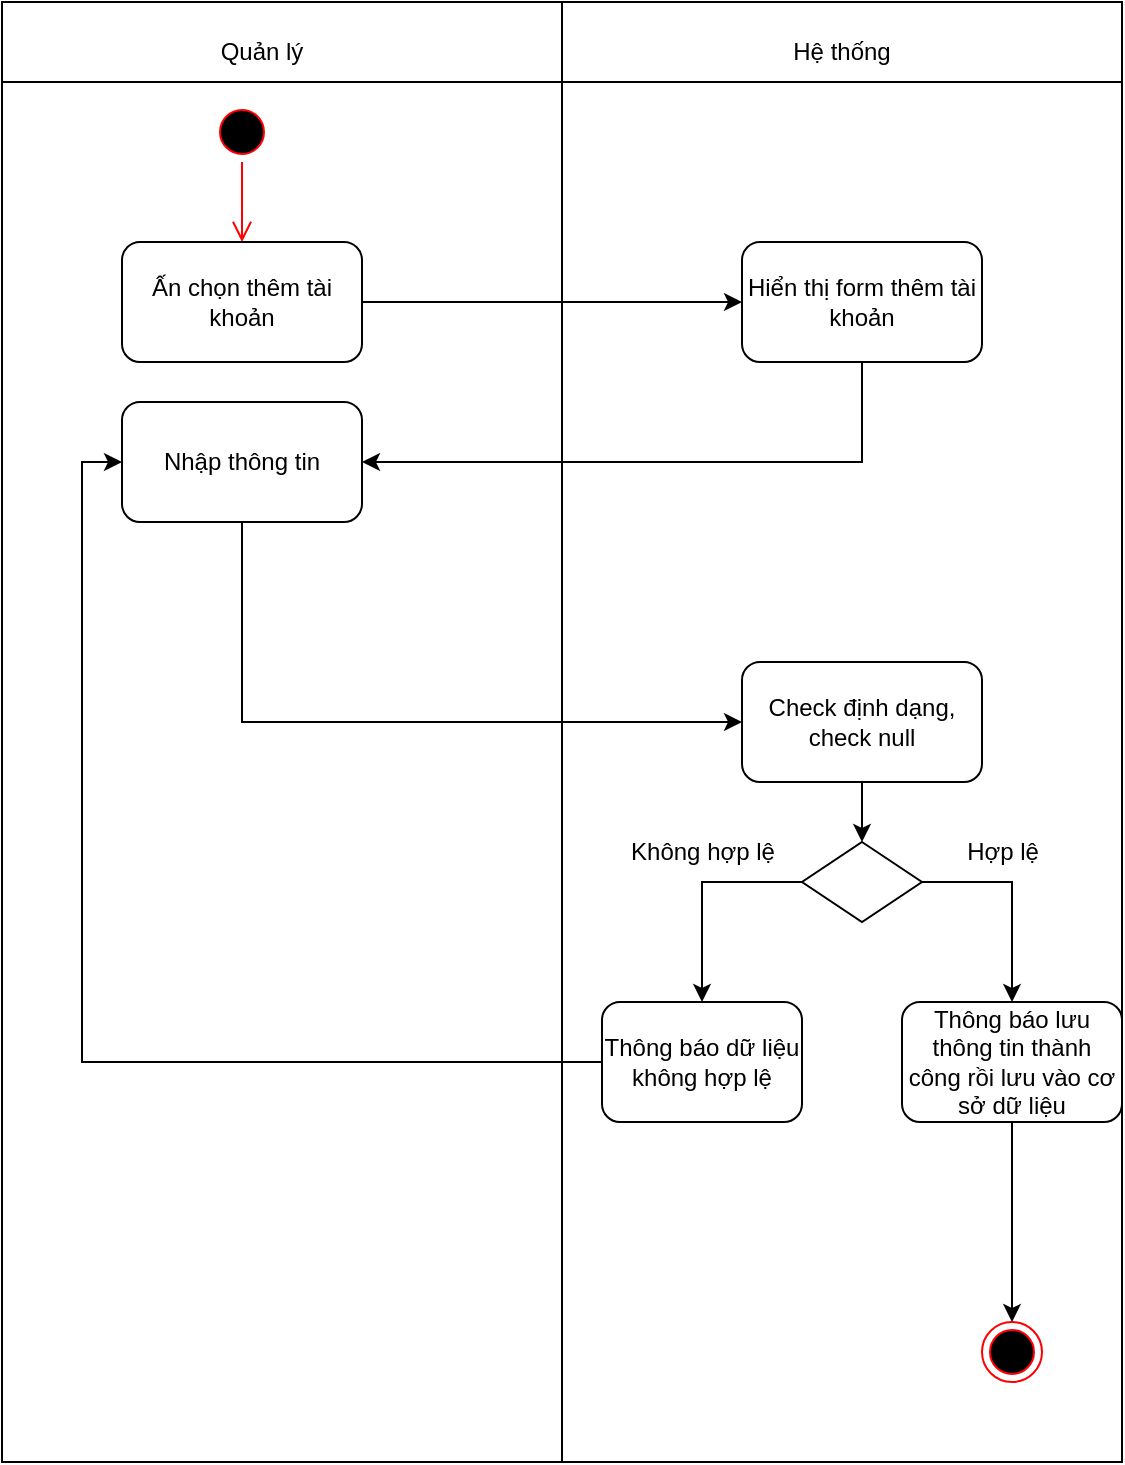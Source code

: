 <mxfile version="24.9.1">
  <diagram name="Trang-1" id="CuFmpOe2Wi2qITF8n1-i">
    <mxGraphModel dx="1050" dy="522" grid="1" gridSize="10" guides="1" tooltips="1" connect="1" arrows="1" fold="1" page="1" pageScale="1" pageWidth="827" pageHeight="1169" math="0" shadow="0">
      <root>
        <mxCell id="0" />
        <mxCell id="1" parent="0" />
        <mxCell id="7-c--WKeUtEjEezcoup--6" value="" style="shape=internalStorage;whiteSpace=wrap;html=1;backgroundOutline=1;dx=280;dy=40;" parent="1" vertex="1">
          <mxGeometry x="80" y="40" width="560" height="730" as="geometry" />
        </mxCell>
        <mxCell id="7-c--WKeUtEjEezcoup--7" value="Quản lý" style="text;html=1;align=center;verticalAlign=middle;whiteSpace=wrap;rounded=0;" parent="1" vertex="1">
          <mxGeometry x="180" y="50" width="60" height="30" as="geometry" />
        </mxCell>
        <mxCell id="7-c--WKeUtEjEezcoup--8" value="Hệ thống" style="text;html=1;align=center;verticalAlign=middle;whiteSpace=wrap;rounded=0;" parent="1" vertex="1">
          <mxGeometry x="470" y="50" width="60" height="30" as="geometry" />
        </mxCell>
        <mxCell id="7-c--WKeUtEjEezcoup--9" value="" style="ellipse;html=1;shape=startState;fillColor=#000000;strokeColor=#ff0000;" parent="1" vertex="1">
          <mxGeometry x="185" y="90" width="30" height="30" as="geometry" />
        </mxCell>
        <mxCell id="7-c--WKeUtEjEezcoup--10" value="" style="edgeStyle=orthogonalEdgeStyle;html=1;verticalAlign=bottom;endArrow=open;endSize=8;strokeColor=#ff0000;rounded=0;entryX=0.5;entryY=0;entryDx=0;entryDy=0;" parent="1" source="7-c--WKeUtEjEezcoup--9" target="7-c--WKeUtEjEezcoup--12" edge="1">
          <mxGeometry relative="1" as="geometry">
            <mxPoint x="240" y="160" as="targetPoint" />
            <Array as="points">
              <mxPoint x="200" y="140" />
              <mxPoint x="200" y="140" />
            </Array>
          </mxGeometry>
        </mxCell>
        <mxCell id="7-c--WKeUtEjEezcoup--12" value="Ấn chọn thêm tài khoản" style="rounded=1;whiteSpace=wrap;html=1;" parent="1" vertex="1">
          <mxGeometry x="140" y="160" width="120" height="60" as="geometry" />
        </mxCell>
        <mxCell id="7-c--WKeUtEjEezcoup--13" value="Hiển thị form thêm tài khoản" style="rounded=1;whiteSpace=wrap;html=1;" parent="1" vertex="1">
          <mxGeometry x="450" y="160" width="120" height="60" as="geometry" />
        </mxCell>
        <mxCell id="7-c--WKeUtEjEezcoup--14" value="" style="endArrow=classic;html=1;rounded=0;exitX=1;exitY=0.5;exitDx=0;exitDy=0;" parent="1" source="7-c--WKeUtEjEezcoup--12" target="7-c--WKeUtEjEezcoup--13" edge="1">
          <mxGeometry width="50" height="50" relative="1" as="geometry">
            <mxPoint x="390" y="320" as="sourcePoint" />
            <mxPoint x="440" y="270" as="targetPoint" />
          </mxGeometry>
        </mxCell>
        <mxCell id="7-c--WKeUtEjEezcoup--15" value="Nhập thông tin" style="rounded=1;whiteSpace=wrap;html=1;" parent="1" vertex="1">
          <mxGeometry x="140" y="240" width="120" height="60" as="geometry" />
        </mxCell>
        <mxCell id="7-c--WKeUtEjEezcoup--16" value="" style="endArrow=classic;html=1;rounded=0;exitX=0.5;exitY=1;exitDx=0;exitDy=0;entryX=1;entryY=0.5;entryDx=0;entryDy=0;" parent="1" source="7-c--WKeUtEjEezcoup--13" target="7-c--WKeUtEjEezcoup--15" edge="1">
          <mxGeometry width="50" height="50" relative="1" as="geometry">
            <mxPoint x="390" y="320" as="sourcePoint" />
            <mxPoint x="440" y="270" as="targetPoint" />
            <Array as="points">
              <mxPoint x="510" y="270" />
            </Array>
          </mxGeometry>
        </mxCell>
        <mxCell id="7-c--WKeUtEjEezcoup--18" value="" style="endArrow=classic;html=1;rounded=0;exitX=0.5;exitY=1;exitDx=0;exitDy=0;entryX=0;entryY=0.5;entryDx=0;entryDy=0;" parent="1" source="7-c--WKeUtEjEezcoup--15" target="7-c--WKeUtEjEezcoup--21" edge="1">
          <mxGeometry width="50" height="50" relative="1" as="geometry">
            <mxPoint x="390" y="550" as="sourcePoint" />
            <mxPoint x="250" y="402.5" as="targetPoint" />
            <Array as="points">
              <mxPoint x="200" y="400" />
            </Array>
          </mxGeometry>
        </mxCell>
        <mxCell id="7-c--WKeUtEjEezcoup--21" value="Check định dạng, check null" style="rounded=1;whiteSpace=wrap;html=1;" parent="1" vertex="1">
          <mxGeometry x="450" y="370" width="120" height="60" as="geometry" />
        </mxCell>
        <mxCell id="7-c--WKeUtEjEezcoup--23" value="" style="endArrow=classic;html=1;rounded=0;exitX=0.5;exitY=1;exitDx=0;exitDy=0;" parent="1" source="7-c--WKeUtEjEezcoup--21" target="7-c--WKeUtEjEezcoup--24" edge="1">
          <mxGeometry width="50" height="50" relative="1" as="geometry">
            <mxPoint x="390" y="550" as="sourcePoint" />
            <mxPoint x="440" y="500" as="targetPoint" />
          </mxGeometry>
        </mxCell>
        <mxCell id="7-c--WKeUtEjEezcoup--24" value="" style="rhombus;whiteSpace=wrap;html=1;" parent="1" vertex="1">
          <mxGeometry x="480" y="460" width="60" height="40" as="geometry" />
        </mxCell>
        <mxCell id="7-c--WKeUtEjEezcoup--25" value="" style="endArrow=classic;html=1;rounded=0;exitX=0;exitY=0.5;exitDx=0;exitDy=0;" parent="1" source="7-c--WKeUtEjEezcoup--24" target="7-c--WKeUtEjEezcoup--26" edge="1">
          <mxGeometry width="50" height="50" relative="1" as="geometry">
            <mxPoint x="390" y="640" as="sourcePoint" />
            <mxPoint x="440" y="590" as="targetPoint" />
            <Array as="points">
              <mxPoint x="430" y="480" />
            </Array>
          </mxGeometry>
        </mxCell>
        <mxCell id="7-c--WKeUtEjEezcoup--27" style="edgeStyle=orthogonalEdgeStyle;rounded=0;orthogonalLoop=1;jettySize=auto;html=1;entryX=0;entryY=0.5;entryDx=0;entryDy=0;" parent="1" source="7-c--WKeUtEjEezcoup--26" target="7-c--WKeUtEjEezcoup--15" edge="1">
          <mxGeometry relative="1" as="geometry" />
        </mxCell>
        <mxCell id="7-c--WKeUtEjEezcoup--26" value="Thông báo dữ liệu không hợp lệ" style="rounded=1;whiteSpace=wrap;html=1;" parent="1" vertex="1">
          <mxGeometry x="380" y="540" width="100" height="60" as="geometry" />
        </mxCell>
        <mxCell id="7-c--WKeUtEjEezcoup--28" value="" style="endArrow=classic;html=1;rounded=0;exitX=1;exitY=0.5;exitDx=0;exitDy=0;" parent="1" source="7-c--WKeUtEjEezcoup--24" target="7-c--WKeUtEjEezcoup--29" edge="1">
          <mxGeometry width="50" height="50" relative="1" as="geometry">
            <mxPoint x="390" y="540" as="sourcePoint" />
            <mxPoint x="440" y="490" as="targetPoint" />
            <Array as="points">
              <mxPoint x="585" y="480" />
            </Array>
          </mxGeometry>
        </mxCell>
        <mxCell id="7-c--WKeUtEjEezcoup--29" value="Thông báo lưu thông tin thành công rồi lưu vào cơ sở dữ liệu" style="rounded=1;whiteSpace=wrap;html=1;" parent="1" vertex="1">
          <mxGeometry x="530" y="540" width="110" height="60" as="geometry" />
        </mxCell>
        <mxCell id="7-c--WKeUtEjEezcoup--30" value="" style="ellipse;html=1;shape=endState;fillColor=#000000;strokeColor=#ff0000;" parent="1" vertex="1">
          <mxGeometry x="570" y="700" width="30" height="30" as="geometry" />
        </mxCell>
        <mxCell id="7-c--WKeUtEjEezcoup--31" value="" style="endArrow=classic;html=1;rounded=0;exitX=0.5;exitY=1;exitDx=0;exitDy=0;entryX=0.5;entryY=0;entryDx=0;entryDy=0;" parent="1" source="7-c--WKeUtEjEezcoup--29" target="7-c--WKeUtEjEezcoup--30" edge="1">
          <mxGeometry width="50" height="50" relative="1" as="geometry">
            <mxPoint x="390" y="540" as="sourcePoint" />
            <mxPoint x="440" y="490" as="targetPoint" />
          </mxGeometry>
        </mxCell>
        <mxCell id="7-c--WKeUtEjEezcoup--32" value="Không hợp lệ" style="text;html=1;align=center;verticalAlign=middle;resizable=0;points=[];autosize=1;strokeColor=none;fillColor=none;" parent="1" vertex="1">
          <mxGeometry x="380" y="450" width="100" height="30" as="geometry" />
        </mxCell>
        <mxCell id="7-c--WKeUtEjEezcoup--33" value="Hợp lệ" style="text;html=1;align=center;verticalAlign=middle;resizable=0;points=[];autosize=1;strokeColor=none;fillColor=none;" parent="1" vertex="1">
          <mxGeometry x="550" y="450" width="60" height="30" as="geometry" />
        </mxCell>
      </root>
    </mxGraphModel>
  </diagram>
</mxfile>
